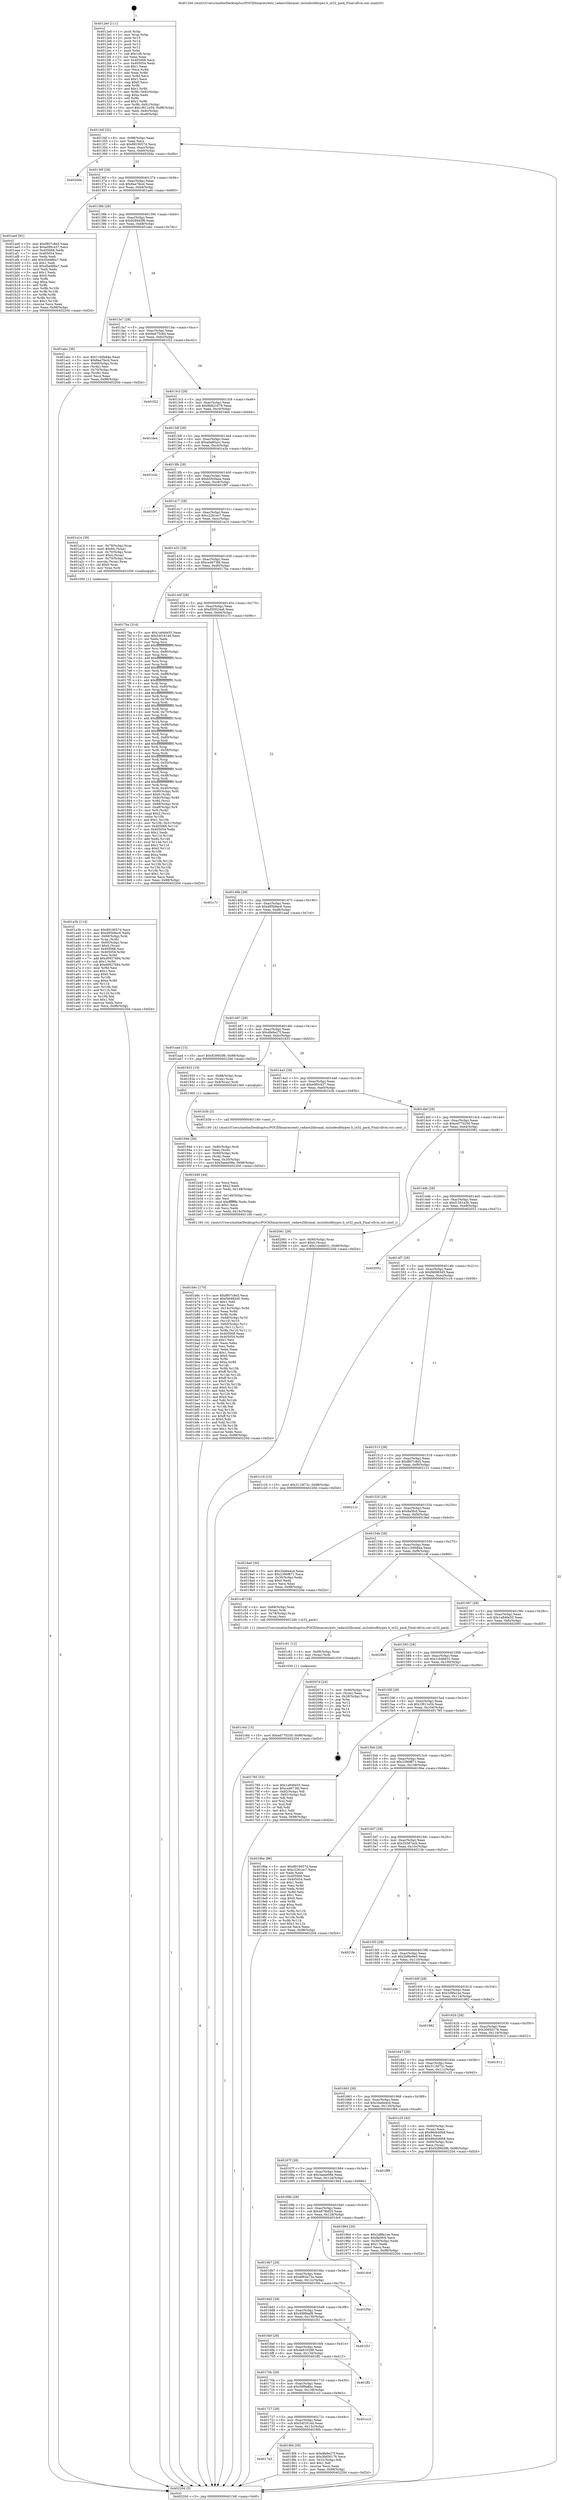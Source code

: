digraph "0x4012e0" {
  label = "0x4012e0 (/mnt/c/Users/mathe/Desktop/tcc/POCII/binaries/extr_radare2libranal..includesdbtypes.h_ut32_pack_Final-ollvm.out::main(0))"
  labelloc = "t"
  node[shape=record]

  Entry [label="",width=0.3,height=0.3,shape=circle,fillcolor=black,style=filled]
  "0x40134f" [label="{
     0x40134f [32]\l
     | [instrs]\l
     &nbsp;&nbsp;0x40134f \<+6\>: mov -0x98(%rbp),%eax\l
     &nbsp;&nbsp;0x401355 \<+2\>: mov %eax,%ecx\l
     &nbsp;&nbsp;0x401357 \<+6\>: sub $0x8919057d,%ecx\l
     &nbsp;&nbsp;0x40135d \<+6\>: mov %eax,-0xac(%rbp)\l
     &nbsp;&nbsp;0x401363 \<+6\>: mov %ecx,-0xb0(%rbp)\l
     &nbsp;&nbsp;0x401369 \<+6\>: je 00000000004020da \<main+0xdfa\>\l
  }"]
  "0x4020da" [label="{
     0x4020da\l
  }", style=dashed]
  "0x40136f" [label="{
     0x40136f [28]\l
     | [instrs]\l
     &nbsp;&nbsp;0x40136f \<+5\>: jmp 0000000000401374 \<main+0x94\>\l
     &nbsp;&nbsp;0x401374 \<+6\>: mov -0xac(%rbp),%eax\l
     &nbsp;&nbsp;0x40137a \<+5\>: sub $0x8aa7fecd,%eax\l
     &nbsp;&nbsp;0x40137f \<+6\>: mov %eax,-0xb4(%rbp)\l
     &nbsp;&nbsp;0x401385 \<+6\>: je 0000000000401ae0 \<main+0x800\>\l
  }"]
  Exit [label="",width=0.3,height=0.3,shape=circle,fillcolor=black,style=filled,peripheries=2]
  "0x401ae0" [label="{
     0x401ae0 [91]\l
     | [instrs]\l
     &nbsp;&nbsp;0x401ae0 \<+5\>: mov $0xf807c8e5,%eax\l
     &nbsp;&nbsp;0x401ae5 \<+5\>: mov $0xe0f0c437,%ecx\l
     &nbsp;&nbsp;0x401aea \<+7\>: mov 0x405068,%edx\l
     &nbsp;&nbsp;0x401af1 \<+7\>: mov 0x405054,%esi\l
     &nbsp;&nbsp;0x401af8 \<+2\>: mov %edx,%edi\l
     &nbsp;&nbsp;0x401afa \<+6\>: add $0xd5ed86a7,%edi\l
     &nbsp;&nbsp;0x401b00 \<+3\>: sub $0x1,%edi\l
     &nbsp;&nbsp;0x401b03 \<+6\>: sub $0xd5ed86a7,%edi\l
     &nbsp;&nbsp;0x401b09 \<+3\>: imul %edi,%edx\l
     &nbsp;&nbsp;0x401b0c \<+3\>: and $0x1,%edx\l
     &nbsp;&nbsp;0x401b0f \<+3\>: cmp $0x0,%edx\l
     &nbsp;&nbsp;0x401b12 \<+4\>: sete %r8b\l
     &nbsp;&nbsp;0x401b16 \<+3\>: cmp $0xa,%esi\l
     &nbsp;&nbsp;0x401b19 \<+4\>: setl %r9b\l
     &nbsp;&nbsp;0x401b1d \<+3\>: mov %r8b,%r10b\l
     &nbsp;&nbsp;0x401b20 \<+3\>: and %r9b,%r10b\l
     &nbsp;&nbsp;0x401b23 \<+3\>: xor %r9b,%r8b\l
     &nbsp;&nbsp;0x401b26 \<+3\>: or %r8b,%r10b\l
     &nbsp;&nbsp;0x401b29 \<+4\>: test $0x1,%r10b\l
     &nbsp;&nbsp;0x401b2d \<+3\>: cmovne %ecx,%eax\l
     &nbsp;&nbsp;0x401b30 \<+6\>: mov %eax,-0x98(%rbp)\l
     &nbsp;&nbsp;0x401b36 \<+5\>: jmp 000000000040220d \<main+0xf2d\>\l
  }"]
  "0x40138b" [label="{
     0x40138b [28]\l
     | [instrs]\l
     &nbsp;&nbsp;0x40138b \<+5\>: jmp 0000000000401390 \<main+0xb0\>\l
     &nbsp;&nbsp;0x401390 \<+6\>: mov -0xac(%rbp),%eax\l
     &nbsp;&nbsp;0x401396 \<+5\>: sub $0x9289d3f6,%eax\l
     &nbsp;&nbsp;0x40139b \<+6\>: mov %eax,-0xb8(%rbp)\l
     &nbsp;&nbsp;0x4013a1 \<+6\>: je 0000000000401abc \<main+0x7dc\>\l
  }"]
  "0x401c6d" [label="{
     0x401c6d [15]\l
     | [instrs]\l
     &nbsp;&nbsp;0x401c6d \<+10\>: movl $0xed770250,-0x98(%rbp)\l
     &nbsp;&nbsp;0x401c77 \<+5\>: jmp 000000000040220d \<main+0xf2d\>\l
  }"]
  "0x401abc" [label="{
     0x401abc [36]\l
     | [instrs]\l
     &nbsp;&nbsp;0x401abc \<+5\>: mov $0x11b0b84a,%eax\l
     &nbsp;&nbsp;0x401ac1 \<+5\>: mov $0x8aa7fecd,%ecx\l
     &nbsp;&nbsp;0x401ac6 \<+4\>: mov -0x60(%rbp),%rdx\l
     &nbsp;&nbsp;0x401aca \<+2\>: mov (%rdx),%esi\l
     &nbsp;&nbsp;0x401acc \<+4\>: mov -0x70(%rbp),%rdx\l
     &nbsp;&nbsp;0x401ad0 \<+2\>: cmp (%rdx),%esi\l
     &nbsp;&nbsp;0x401ad2 \<+3\>: cmovl %ecx,%eax\l
     &nbsp;&nbsp;0x401ad5 \<+6\>: mov %eax,-0x98(%rbp)\l
     &nbsp;&nbsp;0x401adb \<+5\>: jmp 000000000040220d \<main+0xf2d\>\l
  }"]
  "0x4013a7" [label="{
     0x4013a7 [28]\l
     | [instrs]\l
     &nbsp;&nbsp;0x4013a7 \<+5\>: jmp 00000000004013ac \<main+0xcc\>\l
     &nbsp;&nbsp;0x4013ac \<+6\>: mov -0xac(%rbp),%eax\l
     &nbsp;&nbsp;0x4013b2 \<+5\>: sub $0x9a675c8d,%eax\l
     &nbsp;&nbsp;0x4013b7 \<+6\>: mov %eax,-0xbc(%rbp)\l
     &nbsp;&nbsp;0x4013bd \<+6\>: je 0000000000401f22 \<main+0xc42\>\l
  }"]
  "0x401c61" [label="{
     0x401c61 [12]\l
     | [instrs]\l
     &nbsp;&nbsp;0x401c61 \<+4\>: mov -0x68(%rbp),%rax\l
     &nbsp;&nbsp;0x401c65 \<+3\>: mov (%rax),%rdi\l
     &nbsp;&nbsp;0x401c68 \<+5\>: call 0000000000401030 \<free@plt\>\l
     | [calls]\l
     &nbsp;&nbsp;0x401030 \{1\} (unknown)\l
  }"]
  "0x401f22" [label="{
     0x401f22\l
  }", style=dashed]
  "0x4013c3" [label="{
     0x4013c3 [28]\l
     | [instrs]\l
     &nbsp;&nbsp;0x4013c3 \<+5\>: jmp 00000000004013c8 \<main+0xe8\>\l
     &nbsp;&nbsp;0x4013c8 \<+6\>: mov -0xac(%rbp),%eax\l
     &nbsp;&nbsp;0x4013ce \<+5\>: sub $0x9b821678,%eax\l
     &nbsp;&nbsp;0x4013d3 \<+6\>: mov %eax,-0xc0(%rbp)\l
     &nbsp;&nbsp;0x4013d9 \<+6\>: je 0000000000401de4 \<main+0xb04\>\l
  }"]
  "0x401b6c" [label="{
     0x401b6c [170]\l
     | [instrs]\l
     &nbsp;&nbsp;0x401b6c \<+5\>: mov $0xf807c8e5,%ecx\l
     &nbsp;&nbsp;0x401b71 \<+5\>: mov $0xf46983d5,%edx\l
     &nbsp;&nbsp;0x401b76 \<+3\>: mov $0x1,%dil\l
     &nbsp;&nbsp;0x401b79 \<+2\>: xor %esi,%esi\l
     &nbsp;&nbsp;0x401b7b \<+7\>: mov -0x14c(%rbp),%r8d\l
     &nbsp;&nbsp;0x401b82 \<+4\>: imul %eax,%r8d\l
     &nbsp;&nbsp;0x401b86 \<+3\>: mov %r8b,%r9b\l
     &nbsp;&nbsp;0x401b89 \<+4\>: mov -0x68(%rbp),%r10\l
     &nbsp;&nbsp;0x401b8d \<+3\>: mov (%r10),%r10\l
     &nbsp;&nbsp;0x401b90 \<+4\>: mov -0x60(%rbp),%r11\l
     &nbsp;&nbsp;0x401b94 \<+3\>: movslq (%r11),%r11\l
     &nbsp;&nbsp;0x401b97 \<+4\>: mov %r9b,(%r10,%r11,1)\l
     &nbsp;&nbsp;0x401b9b \<+7\>: mov 0x405068,%eax\l
     &nbsp;&nbsp;0x401ba2 \<+8\>: mov 0x405054,%r8d\l
     &nbsp;&nbsp;0x401baa \<+3\>: sub $0x1,%esi\l
     &nbsp;&nbsp;0x401bad \<+2\>: mov %eax,%ebx\l
     &nbsp;&nbsp;0x401baf \<+2\>: add %esi,%ebx\l
     &nbsp;&nbsp;0x401bb1 \<+3\>: imul %ebx,%eax\l
     &nbsp;&nbsp;0x401bb4 \<+3\>: and $0x1,%eax\l
     &nbsp;&nbsp;0x401bb7 \<+3\>: cmp $0x0,%eax\l
     &nbsp;&nbsp;0x401bba \<+4\>: sete %r9b\l
     &nbsp;&nbsp;0x401bbe \<+4\>: cmp $0xa,%r8d\l
     &nbsp;&nbsp;0x401bc2 \<+4\>: setl %r14b\l
     &nbsp;&nbsp;0x401bc6 \<+3\>: mov %r9b,%r15b\l
     &nbsp;&nbsp;0x401bc9 \<+4\>: xor $0xff,%r15b\l
     &nbsp;&nbsp;0x401bcd \<+3\>: mov %r14b,%r12b\l
     &nbsp;&nbsp;0x401bd0 \<+4\>: xor $0xff,%r12b\l
     &nbsp;&nbsp;0x401bd4 \<+4\>: xor $0x0,%dil\l
     &nbsp;&nbsp;0x401bd8 \<+3\>: mov %r15b,%r13b\l
     &nbsp;&nbsp;0x401bdb \<+4\>: and $0x0,%r13b\l
     &nbsp;&nbsp;0x401bdf \<+3\>: and %dil,%r9b\l
     &nbsp;&nbsp;0x401be2 \<+3\>: mov %r12b,%al\l
     &nbsp;&nbsp;0x401be5 \<+2\>: and $0x0,%al\l
     &nbsp;&nbsp;0x401be7 \<+3\>: and %dil,%r14b\l
     &nbsp;&nbsp;0x401bea \<+3\>: or %r9b,%r13b\l
     &nbsp;&nbsp;0x401bed \<+3\>: or %r14b,%al\l
     &nbsp;&nbsp;0x401bf0 \<+3\>: xor %al,%r13b\l
     &nbsp;&nbsp;0x401bf3 \<+3\>: or %r12b,%r15b\l
     &nbsp;&nbsp;0x401bf6 \<+4\>: xor $0xff,%r15b\l
     &nbsp;&nbsp;0x401bfa \<+4\>: or $0x0,%dil\l
     &nbsp;&nbsp;0x401bfe \<+3\>: and %dil,%r15b\l
     &nbsp;&nbsp;0x401c01 \<+3\>: or %r15b,%r13b\l
     &nbsp;&nbsp;0x401c04 \<+4\>: test $0x1,%r13b\l
     &nbsp;&nbsp;0x401c08 \<+3\>: cmovne %edx,%ecx\l
     &nbsp;&nbsp;0x401c0b \<+6\>: mov %ecx,-0x98(%rbp)\l
     &nbsp;&nbsp;0x401c11 \<+5\>: jmp 000000000040220d \<main+0xf2d\>\l
  }"]
  "0x401de4" [label="{
     0x401de4\l
  }", style=dashed]
  "0x4013df" [label="{
     0x4013df [28]\l
     | [instrs]\l
     &nbsp;&nbsp;0x4013df \<+5\>: jmp 00000000004013e4 \<main+0x104\>\l
     &nbsp;&nbsp;0x4013e4 \<+6\>: mov -0xac(%rbp),%eax\l
     &nbsp;&nbsp;0x4013ea \<+5\>: sub $0xa9a83acc,%eax\l
     &nbsp;&nbsp;0x4013ef \<+6\>: mov %eax,-0xc4(%rbp)\l
     &nbsp;&nbsp;0x4013f5 \<+6\>: je 0000000000401e3a \<main+0xb5a\>\l
  }"]
  "0x401b40" [label="{
     0x401b40 [44]\l
     | [instrs]\l
     &nbsp;&nbsp;0x401b40 \<+2\>: xor %ecx,%ecx\l
     &nbsp;&nbsp;0x401b42 \<+5\>: mov $0x2,%edx\l
     &nbsp;&nbsp;0x401b47 \<+6\>: mov %edx,-0x148(%rbp)\l
     &nbsp;&nbsp;0x401b4d \<+1\>: cltd\l
     &nbsp;&nbsp;0x401b4e \<+6\>: mov -0x148(%rbp),%esi\l
     &nbsp;&nbsp;0x401b54 \<+2\>: idiv %esi\l
     &nbsp;&nbsp;0x401b56 \<+6\>: imul $0xfffffffe,%edx,%edx\l
     &nbsp;&nbsp;0x401b5c \<+3\>: sub $0x1,%ecx\l
     &nbsp;&nbsp;0x401b5f \<+2\>: sub %ecx,%edx\l
     &nbsp;&nbsp;0x401b61 \<+6\>: mov %edx,-0x14c(%rbp)\l
     &nbsp;&nbsp;0x401b67 \<+5\>: call 0000000000401160 \<next_i\>\l
     | [calls]\l
     &nbsp;&nbsp;0x401160 \{4\} (/mnt/c/Users/mathe/Desktop/tcc/POCII/binaries/extr_radare2libranal..includesdbtypes.h_ut32_pack_Final-ollvm.out::next_i)\l
  }"]
  "0x401e3a" [label="{
     0x401e3a\l
  }", style=dashed]
  "0x4013fb" [label="{
     0x4013fb [28]\l
     | [instrs]\l
     &nbsp;&nbsp;0x4013fb \<+5\>: jmp 0000000000401400 \<main+0x120\>\l
     &nbsp;&nbsp;0x401400 \<+6\>: mov -0xac(%rbp),%eax\l
     &nbsp;&nbsp;0x401406 \<+5\>: sub $0xb55c0aea,%eax\l
     &nbsp;&nbsp;0x40140b \<+6\>: mov %eax,-0xc8(%rbp)\l
     &nbsp;&nbsp;0x401411 \<+6\>: je 0000000000401f97 \<main+0xcb7\>\l
  }"]
  "0x401a3b" [label="{
     0x401a3b [114]\l
     | [instrs]\l
     &nbsp;&nbsp;0x401a3b \<+5\>: mov $0x8919057d,%ecx\l
     &nbsp;&nbsp;0x401a40 \<+5\>: mov $0xd95b9ac6,%edx\l
     &nbsp;&nbsp;0x401a45 \<+4\>: mov -0x68(%rbp),%rdi\l
     &nbsp;&nbsp;0x401a49 \<+3\>: mov %rax,(%rdi)\l
     &nbsp;&nbsp;0x401a4c \<+4\>: mov -0x60(%rbp),%rax\l
     &nbsp;&nbsp;0x401a50 \<+6\>: movl $0x0,(%rax)\l
     &nbsp;&nbsp;0x401a56 \<+7\>: mov 0x405068,%esi\l
     &nbsp;&nbsp;0x401a5d \<+8\>: mov 0x405054,%r8d\l
     &nbsp;&nbsp;0x401a65 \<+3\>: mov %esi,%r9d\l
     &nbsp;&nbsp;0x401a68 \<+7\>: add $0xd0927684,%r9d\l
     &nbsp;&nbsp;0x401a6f \<+4\>: sub $0x1,%r9d\l
     &nbsp;&nbsp;0x401a73 \<+7\>: sub $0xd0927684,%r9d\l
     &nbsp;&nbsp;0x401a7a \<+4\>: imul %r9d,%esi\l
     &nbsp;&nbsp;0x401a7e \<+3\>: and $0x1,%esi\l
     &nbsp;&nbsp;0x401a81 \<+3\>: cmp $0x0,%esi\l
     &nbsp;&nbsp;0x401a84 \<+4\>: sete %r10b\l
     &nbsp;&nbsp;0x401a88 \<+4\>: cmp $0xa,%r8d\l
     &nbsp;&nbsp;0x401a8c \<+4\>: setl %r11b\l
     &nbsp;&nbsp;0x401a90 \<+3\>: mov %r10b,%bl\l
     &nbsp;&nbsp;0x401a93 \<+3\>: and %r11b,%bl\l
     &nbsp;&nbsp;0x401a96 \<+3\>: xor %r11b,%r10b\l
     &nbsp;&nbsp;0x401a99 \<+3\>: or %r10b,%bl\l
     &nbsp;&nbsp;0x401a9c \<+3\>: test $0x1,%bl\l
     &nbsp;&nbsp;0x401a9f \<+3\>: cmovne %edx,%ecx\l
     &nbsp;&nbsp;0x401aa2 \<+6\>: mov %ecx,-0x98(%rbp)\l
     &nbsp;&nbsp;0x401aa8 \<+5\>: jmp 000000000040220d \<main+0xf2d\>\l
  }"]
  "0x401f97" [label="{
     0x401f97\l
  }", style=dashed]
  "0x401417" [label="{
     0x401417 [28]\l
     | [instrs]\l
     &nbsp;&nbsp;0x401417 \<+5\>: jmp 000000000040141c \<main+0x13c\>\l
     &nbsp;&nbsp;0x40141c \<+6\>: mov -0xac(%rbp),%eax\l
     &nbsp;&nbsp;0x401422 \<+5\>: sub $0xc2261ec7,%eax\l
     &nbsp;&nbsp;0x401427 \<+6\>: mov %eax,-0xcc(%rbp)\l
     &nbsp;&nbsp;0x40142d \<+6\>: je 0000000000401a14 \<main+0x734\>\l
  }"]
  "0x401946" [label="{
     0x401946 [30]\l
     | [instrs]\l
     &nbsp;&nbsp;0x401946 \<+4\>: mov -0x80(%rbp),%rdi\l
     &nbsp;&nbsp;0x40194a \<+2\>: mov %eax,(%rdi)\l
     &nbsp;&nbsp;0x40194c \<+4\>: mov -0x80(%rbp),%rdi\l
     &nbsp;&nbsp;0x401950 \<+2\>: mov (%rdi),%eax\l
     &nbsp;&nbsp;0x401952 \<+3\>: mov %eax,-0x30(%rbp)\l
     &nbsp;&nbsp;0x401955 \<+10\>: movl $0x3aeee08e,-0x98(%rbp)\l
     &nbsp;&nbsp;0x40195f \<+5\>: jmp 000000000040220d \<main+0xf2d\>\l
  }"]
  "0x401a14" [label="{
     0x401a14 [39]\l
     | [instrs]\l
     &nbsp;&nbsp;0x401a14 \<+4\>: mov -0x78(%rbp),%rax\l
     &nbsp;&nbsp;0x401a18 \<+6\>: movl $0x64,(%rax)\l
     &nbsp;&nbsp;0x401a1e \<+4\>: mov -0x70(%rbp),%rax\l
     &nbsp;&nbsp;0x401a22 \<+6\>: movl $0x4,(%rax)\l
     &nbsp;&nbsp;0x401a28 \<+4\>: mov -0x70(%rbp),%rax\l
     &nbsp;&nbsp;0x401a2c \<+3\>: movslq (%rax),%rax\l
     &nbsp;&nbsp;0x401a2f \<+4\>: shl $0x0,%rax\l
     &nbsp;&nbsp;0x401a33 \<+3\>: mov %rax,%rdi\l
     &nbsp;&nbsp;0x401a36 \<+5\>: call 0000000000401050 \<malloc@plt\>\l
     | [calls]\l
     &nbsp;&nbsp;0x401050 \{1\} (unknown)\l
  }"]
  "0x401433" [label="{
     0x401433 [28]\l
     | [instrs]\l
     &nbsp;&nbsp;0x401433 \<+5\>: jmp 0000000000401438 \<main+0x158\>\l
     &nbsp;&nbsp;0x401438 \<+6\>: mov -0xac(%rbp),%eax\l
     &nbsp;&nbsp;0x40143e \<+5\>: sub $0xca4673fd,%eax\l
     &nbsp;&nbsp;0x401443 \<+6\>: mov %eax,-0xd0(%rbp)\l
     &nbsp;&nbsp;0x401449 \<+6\>: je 00000000004017ba \<main+0x4da\>\l
  }"]
  "0x401743" [label="{
     0x401743\l
  }", style=dashed]
  "0x4017ba" [label="{
     0x4017ba [314]\l
     | [instrs]\l
     &nbsp;&nbsp;0x4017ba \<+5\>: mov $0x1a846e55,%eax\l
     &nbsp;&nbsp;0x4017bf \<+5\>: mov $0x54f1814d,%ecx\l
     &nbsp;&nbsp;0x4017c4 \<+2\>: xor %edx,%edx\l
     &nbsp;&nbsp;0x4017c6 \<+3\>: mov %rsp,%rsi\l
     &nbsp;&nbsp;0x4017c9 \<+4\>: add $0xfffffffffffffff0,%rsi\l
     &nbsp;&nbsp;0x4017cd \<+3\>: mov %rsi,%rsp\l
     &nbsp;&nbsp;0x4017d0 \<+7\>: mov %rsi,-0x90(%rbp)\l
     &nbsp;&nbsp;0x4017d7 \<+3\>: mov %rsp,%rsi\l
     &nbsp;&nbsp;0x4017da \<+4\>: add $0xfffffffffffffff0,%rsi\l
     &nbsp;&nbsp;0x4017de \<+3\>: mov %rsi,%rsp\l
     &nbsp;&nbsp;0x4017e1 \<+3\>: mov %rsp,%rdi\l
     &nbsp;&nbsp;0x4017e4 \<+4\>: add $0xfffffffffffffff0,%rdi\l
     &nbsp;&nbsp;0x4017e8 \<+3\>: mov %rdi,%rsp\l
     &nbsp;&nbsp;0x4017eb \<+7\>: mov %rdi,-0x88(%rbp)\l
     &nbsp;&nbsp;0x4017f2 \<+3\>: mov %rsp,%rdi\l
     &nbsp;&nbsp;0x4017f5 \<+4\>: add $0xfffffffffffffff0,%rdi\l
     &nbsp;&nbsp;0x4017f9 \<+3\>: mov %rdi,%rsp\l
     &nbsp;&nbsp;0x4017fc \<+4\>: mov %rdi,-0x80(%rbp)\l
     &nbsp;&nbsp;0x401800 \<+3\>: mov %rsp,%rdi\l
     &nbsp;&nbsp;0x401803 \<+4\>: add $0xfffffffffffffff0,%rdi\l
     &nbsp;&nbsp;0x401807 \<+3\>: mov %rdi,%rsp\l
     &nbsp;&nbsp;0x40180a \<+4\>: mov %rdi,-0x78(%rbp)\l
     &nbsp;&nbsp;0x40180e \<+3\>: mov %rsp,%rdi\l
     &nbsp;&nbsp;0x401811 \<+4\>: add $0xfffffffffffffff0,%rdi\l
     &nbsp;&nbsp;0x401815 \<+3\>: mov %rdi,%rsp\l
     &nbsp;&nbsp;0x401818 \<+4\>: mov %rdi,-0x70(%rbp)\l
     &nbsp;&nbsp;0x40181c \<+3\>: mov %rsp,%rdi\l
     &nbsp;&nbsp;0x40181f \<+4\>: add $0xfffffffffffffff0,%rdi\l
     &nbsp;&nbsp;0x401823 \<+3\>: mov %rdi,%rsp\l
     &nbsp;&nbsp;0x401826 \<+4\>: mov %rdi,-0x68(%rbp)\l
     &nbsp;&nbsp;0x40182a \<+3\>: mov %rsp,%rdi\l
     &nbsp;&nbsp;0x40182d \<+4\>: add $0xfffffffffffffff0,%rdi\l
     &nbsp;&nbsp;0x401831 \<+3\>: mov %rdi,%rsp\l
     &nbsp;&nbsp;0x401834 \<+4\>: mov %rdi,-0x60(%rbp)\l
     &nbsp;&nbsp;0x401838 \<+3\>: mov %rsp,%rdi\l
     &nbsp;&nbsp;0x40183b \<+4\>: add $0xfffffffffffffff0,%rdi\l
     &nbsp;&nbsp;0x40183f \<+3\>: mov %rdi,%rsp\l
     &nbsp;&nbsp;0x401842 \<+4\>: mov %rdi,-0x58(%rbp)\l
     &nbsp;&nbsp;0x401846 \<+3\>: mov %rsp,%rdi\l
     &nbsp;&nbsp;0x401849 \<+4\>: add $0xfffffffffffffff0,%rdi\l
     &nbsp;&nbsp;0x40184d \<+3\>: mov %rdi,%rsp\l
     &nbsp;&nbsp;0x401850 \<+4\>: mov %rdi,-0x50(%rbp)\l
     &nbsp;&nbsp;0x401854 \<+3\>: mov %rsp,%rdi\l
     &nbsp;&nbsp;0x401857 \<+4\>: add $0xfffffffffffffff0,%rdi\l
     &nbsp;&nbsp;0x40185b \<+3\>: mov %rdi,%rsp\l
     &nbsp;&nbsp;0x40185e \<+4\>: mov %rdi,-0x48(%rbp)\l
     &nbsp;&nbsp;0x401862 \<+3\>: mov %rsp,%rdi\l
     &nbsp;&nbsp;0x401865 \<+4\>: add $0xfffffffffffffff0,%rdi\l
     &nbsp;&nbsp;0x401869 \<+3\>: mov %rdi,%rsp\l
     &nbsp;&nbsp;0x40186c \<+4\>: mov %rdi,-0x40(%rbp)\l
     &nbsp;&nbsp;0x401870 \<+7\>: mov -0x90(%rbp),%rdi\l
     &nbsp;&nbsp;0x401877 \<+6\>: movl $0x0,(%rdi)\l
     &nbsp;&nbsp;0x40187d \<+7\>: mov -0x9c(%rbp),%r8d\l
     &nbsp;&nbsp;0x401884 \<+3\>: mov %r8d,(%rsi)\l
     &nbsp;&nbsp;0x401887 \<+7\>: mov -0x88(%rbp),%rdi\l
     &nbsp;&nbsp;0x40188e \<+7\>: mov -0xa8(%rbp),%r9\l
     &nbsp;&nbsp;0x401895 \<+3\>: mov %r9,(%rdi)\l
     &nbsp;&nbsp;0x401898 \<+3\>: cmpl $0x2,(%rsi)\l
     &nbsp;&nbsp;0x40189b \<+4\>: setne %r10b\l
     &nbsp;&nbsp;0x40189f \<+4\>: and $0x1,%r10b\l
     &nbsp;&nbsp;0x4018a3 \<+4\>: mov %r10b,-0x31(%rbp)\l
     &nbsp;&nbsp;0x4018a7 \<+8\>: mov 0x405068,%r11d\l
     &nbsp;&nbsp;0x4018af \<+7\>: mov 0x405054,%ebx\l
     &nbsp;&nbsp;0x4018b6 \<+3\>: sub $0x1,%edx\l
     &nbsp;&nbsp;0x4018b9 \<+3\>: mov %r11d,%r14d\l
     &nbsp;&nbsp;0x4018bc \<+3\>: add %edx,%r14d\l
     &nbsp;&nbsp;0x4018bf \<+4\>: imul %r14d,%r11d\l
     &nbsp;&nbsp;0x4018c3 \<+4\>: and $0x1,%r11d\l
     &nbsp;&nbsp;0x4018c7 \<+4\>: cmp $0x0,%r11d\l
     &nbsp;&nbsp;0x4018cb \<+4\>: sete %r10b\l
     &nbsp;&nbsp;0x4018cf \<+3\>: cmp $0xa,%ebx\l
     &nbsp;&nbsp;0x4018d2 \<+4\>: setl %r15b\l
     &nbsp;&nbsp;0x4018d6 \<+3\>: mov %r10b,%r12b\l
     &nbsp;&nbsp;0x4018d9 \<+3\>: and %r15b,%r12b\l
     &nbsp;&nbsp;0x4018dc \<+3\>: xor %r15b,%r10b\l
     &nbsp;&nbsp;0x4018df \<+3\>: or %r10b,%r12b\l
     &nbsp;&nbsp;0x4018e2 \<+4\>: test $0x1,%r12b\l
     &nbsp;&nbsp;0x4018e6 \<+3\>: cmovne %ecx,%eax\l
     &nbsp;&nbsp;0x4018e9 \<+6\>: mov %eax,-0x98(%rbp)\l
     &nbsp;&nbsp;0x4018ef \<+5\>: jmp 000000000040220d \<main+0xf2d\>\l
  }"]
  "0x40144f" [label="{
     0x40144f [28]\l
     | [instrs]\l
     &nbsp;&nbsp;0x40144f \<+5\>: jmp 0000000000401454 \<main+0x174\>\l
     &nbsp;&nbsp;0x401454 \<+6\>: mov -0xac(%rbp),%eax\l
     &nbsp;&nbsp;0x40145a \<+5\>: sub $0xd50024a6,%eax\l
     &nbsp;&nbsp;0x40145f \<+6\>: mov %eax,-0xd4(%rbp)\l
     &nbsp;&nbsp;0x401465 \<+6\>: je 0000000000401c7c \<main+0x99c\>\l
  }"]
  "0x4018f4" [label="{
     0x4018f4 [30]\l
     | [instrs]\l
     &nbsp;&nbsp;0x4018f4 \<+5\>: mov $0xdfe9a27f,%eax\l
     &nbsp;&nbsp;0x4018f9 \<+5\>: mov $0x30d50176,%ecx\l
     &nbsp;&nbsp;0x4018fe \<+3\>: mov -0x31(%rbp),%dl\l
     &nbsp;&nbsp;0x401901 \<+3\>: test $0x1,%dl\l
     &nbsp;&nbsp;0x401904 \<+3\>: cmovne %ecx,%eax\l
     &nbsp;&nbsp;0x401907 \<+6\>: mov %eax,-0x98(%rbp)\l
     &nbsp;&nbsp;0x40190d \<+5\>: jmp 000000000040220d \<main+0xf2d\>\l
  }"]
  "0x401c7c" [label="{
     0x401c7c\l
  }", style=dashed]
  "0x40146b" [label="{
     0x40146b [28]\l
     | [instrs]\l
     &nbsp;&nbsp;0x40146b \<+5\>: jmp 0000000000401470 \<main+0x190\>\l
     &nbsp;&nbsp;0x401470 \<+6\>: mov -0xac(%rbp),%eax\l
     &nbsp;&nbsp;0x401476 \<+5\>: sub $0xd95b9ac6,%eax\l
     &nbsp;&nbsp;0x40147b \<+6\>: mov %eax,-0xd8(%rbp)\l
     &nbsp;&nbsp;0x401481 \<+6\>: je 0000000000401aad \<main+0x7cd\>\l
  }"]
  "0x401727" [label="{
     0x401727 [28]\l
     | [instrs]\l
     &nbsp;&nbsp;0x401727 \<+5\>: jmp 000000000040172c \<main+0x44c\>\l
     &nbsp;&nbsp;0x40172c \<+6\>: mov -0xac(%rbp),%eax\l
     &nbsp;&nbsp;0x401732 \<+5\>: sub $0x54f1814d,%eax\l
     &nbsp;&nbsp;0x401737 \<+6\>: mov %eax,-0x13c(%rbp)\l
     &nbsp;&nbsp;0x40173d \<+6\>: je 00000000004018f4 \<main+0x614\>\l
  }"]
  "0x401aad" [label="{
     0x401aad [15]\l
     | [instrs]\l
     &nbsp;&nbsp;0x401aad \<+10\>: movl $0x9289d3f6,-0x98(%rbp)\l
     &nbsp;&nbsp;0x401ab7 \<+5\>: jmp 000000000040220d \<main+0xf2d\>\l
  }"]
  "0x401487" [label="{
     0x401487 [28]\l
     | [instrs]\l
     &nbsp;&nbsp;0x401487 \<+5\>: jmp 000000000040148c \<main+0x1ac\>\l
     &nbsp;&nbsp;0x40148c \<+6\>: mov -0xac(%rbp),%eax\l
     &nbsp;&nbsp;0x401492 \<+5\>: sub $0xdfe9a27f,%eax\l
     &nbsp;&nbsp;0x401497 \<+6\>: mov %eax,-0xdc(%rbp)\l
     &nbsp;&nbsp;0x40149d \<+6\>: je 0000000000401933 \<main+0x653\>\l
  }"]
  "0x401cc3" [label="{
     0x401cc3\l
  }", style=dashed]
  "0x401933" [label="{
     0x401933 [19]\l
     | [instrs]\l
     &nbsp;&nbsp;0x401933 \<+7\>: mov -0x88(%rbp),%rax\l
     &nbsp;&nbsp;0x40193a \<+3\>: mov (%rax),%rax\l
     &nbsp;&nbsp;0x40193d \<+4\>: mov 0x8(%rax),%rdi\l
     &nbsp;&nbsp;0x401941 \<+5\>: call 0000000000401060 \<atoi@plt\>\l
     | [calls]\l
     &nbsp;&nbsp;0x401060 \{1\} (unknown)\l
  }"]
  "0x4014a3" [label="{
     0x4014a3 [28]\l
     | [instrs]\l
     &nbsp;&nbsp;0x4014a3 \<+5\>: jmp 00000000004014a8 \<main+0x1c8\>\l
     &nbsp;&nbsp;0x4014a8 \<+6\>: mov -0xac(%rbp),%eax\l
     &nbsp;&nbsp;0x4014ae \<+5\>: sub $0xe0f0c437,%eax\l
     &nbsp;&nbsp;0x4014b3 \<+6\>: mov %eax,-0xe0(%rbp)\l
     &nbsp;&nbsp;0x4014b9 \<+6\>: je 0000000000401b3b \<main+0x85b\>\l
  }"]
  "0x40170b" [label="{
     0x40170b [28]\l
     | [instrs]\l
     &nbsp;&nbsp;0x40170b \<+5\>: jmp 0000000000401710 \<main+0x430\>\l
     &nbsp;&nbsp;0x401710 \<+6\>: mov -0xac(%rbp),%eax\l
     &nbsp;&nbsp;0x401716 \<+5\>: sub $0x50f9a8bc,%eax\l
     &nbsp;&nbsp;0x40171b \<+6\>: mov %eax,-0x138(%rbp)\l
     &nbsp;&nbsp;0x401721 \<+6\>: je 0000000000401cc3 \<main+0x9e3\>\l
  }"]
  "0x401b3b" [label="{
     0x401b3b [5]\l
     | [instrs]\l
     &nbsp;&nbsp;0x401b3b \<+5\>: call 0000000000401160 \<next_i\>\l
     | [calls]\l
     &nbsp;&nbsp;0x401160 \{4\} (/mnt/c/Users/mathe/Desktop/tcc/POCII/binaries/extr_radare2libranal..includesdbtypes.h_ut32_pack_Final-ollvm.out::next_i)\l
  }"]
  "0x4014bf" [label="{
     0x4014bf [28]\l
     | [instrs]\l
     &nbsp;&nbsp;0x4014bf \<+5\>: jmp 00000000004014c4 \<main+0x1e4\>\l
     &nbsp;&nbsp;0x4014c4 \<+6\>: mov -0xac(%rbp),%eax\l
     &nbsp;&nbsp;0x4014ca \<+5\>: sub $0xed770250,%eax\l
     &nbsp;&nbsp;0x4014cf \<+6\>: mov %eax,-0xe4(%rbp)\l
     &nbsp;&nbsp;0x4014d5 \<+6\>: je 0000000000402061 \<main+0xd81\>\l
  }"]
  "0x401ff2" [label="{
     0x401ff2\l
  }", style=dashed]
  "0x402061" [label="{
     0x402061 [28]\l
     | [instrs]\l
     &nbsp;&nbsp;0x402061 \<+7\>: mov -0x90(%rbp),%rax\l
     &nbsp;&nbsp;0x402068 \<+6\>: movl $0x0,(%rax)\l
     &nbsp;&nbsp;0x40206e \<+10\>: movl $0x1cb46631,-0x98(%rbp)\l
     &nbsp;&nbsp;0x402078 \<+5\>: jmp 000000000040220d \<main+0xf2d\>\l
  }"]
  "0x4014db" [label="{
     0x4014db [28]\l
     | [instrs]\l
     &nbsp;&nbsp;0x4014db \<+5\>: jmp 00000000004014e0 \<main+0x200\>\l
     &nbsp;&nbsp;0x4014e0 \<+6\>: mov -0xac(%rbp),%eax\l
     &nbsp;&nbsp;0x4014e6 \<+5\>: sub $0xf1581a3b,%eax\l
     &nbsp;&nbsp;0x4014eb \<+6\>: mov %eax,-0xe8(%rbp)\l
     &nbsp;&nbsp;0x4014f1 \<+6\>: je 0000000000402052 \<main+0xd72\>\l
  }"]
  "0x4016ef" [label="{
     0x4016ef [28]\l
     | [instrs]\l
     &nbsp;&nbsp;0x4016ef \<+5\>: jmp 00000000004016f4 \<main+0x414\>\l
     &nbsp;&nbsp;0x4016f4 \<+6\>: mov -0xac(%rbp),%eax\l
     &nbsp;&nbsp;0x4016fa \<+5\>: sub $0x4e610288,%eax\l
     &nbsp;&nbsp;0x4016ff \<+6\>: mov %eax,-0x134(%rbp)\l
     &nbsp;&nbsp;0x401705 \<+6\>: je 0000000000401ff2 \<main+0xd12\>\l
  }"]
  "0x402052" [label="{
     0x402052\l
  }", style=dashed]
  "0x4014f7" [label="{
     0x4014f7 [28]\l
     | [instrs]\l
     &nbsp;&nbsp;0x4014f7 \<+5\>: jmp 00000000004014fc \<main+0x21c\>\l
     &nbsp;&nbsp;0x4014fc \<+6\>: mov -0xac(%rbp),%eax\l
     &nbsp;&nbsp;0x401502 \<+5\>: sub $0xf46983d5,%eax\l
     &nbsp;&nbsp;0x401507 \<+6\>: mov %eax,-0xec(%rbp)\l
     &nbsp;&nbsp;0x40150d \<+6\>: je 0000000000401c16 \<main+0x936\>\l
  }"]
  "0x401f31" [label="{
     0x401f31\l
  }", style=dashed]
  "0x401c16" [label="{
     0x401c16 [15]\l
     | [instrs]\l
     &nbsp;&nbsp;0x401c16 \<+10\>: movl $0x311fd72c,-0x98(%rbp)\l
     &nbsp;&nbsp;0x401c20 \<+5\>: jmp 000000000040220d \<main+0xf2d\>\l
  }"]
  "0x401513" [label="{
     0x401513 [28]\l
     | [instrs]\l
     &nbsp;&nbsp;0x401513 \<+5\>: jmp 0000000000401518 \<main+0x238\>\l
     &nbsp;&nbsp;0x401518 \<+6\>: mov -0xac(%rbp),%eax\l
     &nbsp;&nbsp;0x40151e \<+5\>: sub $0xf807c8e5,%eax\l
     &nbsp;&nbsp;0x401523 \<+6\>: mov %eax,-0xf0(%rbp)\l
     &nbsp;&nbsp;0x401529 \<+6\>: je 0000000000402121 \<main+0xe41\>\l
  }"]
  "0x4016d3" [label="{
     0x4016d3 [28]\l
     | [instrs]\l
     &nbsp;&nbsp;0x4016d3 \<+5\>: jmp 00000000004016d8 \<main+0x3f8\>\l
     &nbsp;&nbsp;0x4016d8 \<+6\>: mov -0xac(%rbp),%eax\l
     &nbsp;&nbsp;0x4016de \<+5\>: sub $0x4998aaf6,%eax\l
     &nbsp;&nbsp;0x4016e3 \<+6\>: mov %eax,-0x130(%rbp)\l
     &nbsp;&nbsp;0x4016e9 \<+6\>: je 0000000000401f31 \<main+0xc51\>\l
  }"]
  "0x402121" [label="{
     0x402121\l
  }", style=dashed]
  "0x40152f" [label="{
     0x40152f [28]\l
     | [instrs]\l
     &nbsp;&nbsp;0x40152f \<+5\>: jmp 0000000000401534 \<main+0x254\>\l
     &nbsp;&nbsp;0x401534 \<+6\>: mov -0xac(%rbp),%eax\l
     &nbsp;&nbsp;0x40153a \<+5\>: sub $0x8a5fc0,%eax\l
     &nbsp;&nbsp;0x40153f \<+6\>: mov %eax,-0xf4(%rbp)\l
     &nbsp;&nbsp;0x401545 \<+6\>: je 00000000004019a0 \<main+0x6c0\>\l
  }"]
  "0x401f5b" [label="{
     0x401f5b\l
  }", style=dashed]
  "0x4019a0" [label="{
     0x4019a0 [30]\l
     | [instrs]\l
     &nbsp;&nbsp;0x4019a0 \<+5\>: mov $0x34a6e4cd,%eax\l
     &nbsp;&nbsp;0x4019a5 \<+5\>: mov $0x2390f871,%ecx\l
     &nbsp;&nbsp;0x4019aa \<+3\>: mov -0x30(%rbp),%edx\l
     &nbsp;&nbsp;0x4019ad \<+3\>: cmp $0x0,%edx\l
     &nbsp;&nbsp;0x4019b0 \<+3\>: cmove %ecx,%eax\l
     &nbsp;&nbsp;0x4019b3 \<+6\>: mov %eax,-0x98(%rbp)\l
     &nbsp;&nbsp;0x4019b9 \<+5\>: jmp 000000000040220d \<main+0xf2d\>\l
  }"]
  "0x40154b" [label="{
     0x40154b [28]\l
     | [instrs]\l
     &nbsp;&nbsp;0x40154b \<+5\>: jmp 0000000000401550 \<main+0x270\>\l
     &nbsp;&nbsp;0x401550 \<+6\>: mov -0xac(%rbp),%eax\l
     &nbsp;&nbsp;0x401556 \<+5\>: sub $0x11b0b84a,%eax\l
     &nbsp;&nbsp;0x40155b \<+6\>: mov %eax,-0xf8(%rbp)\l
     &nbsp;&nbsp;0x401561 \<+6\>: je 0000000000401c4f \<main+0x96f\>\l
  }"]
  "0x4016b7" [label="{
     0x4016b7 [28]\l
     | [instrs]\l
     &nbsp;&nbsp;0x4016b7 \<+5\>: jmp 00000000004016bc \<main+0x3dc\>\l
     &nbsp;&nbsp;0x4016bc \<+6\>: mov -0xac(%rbp),%eax\l
     &nbsp;&nbsp;0x4016c2 \<+5\>: sub $0x4963a73a,%eax\l
     &nbsp;&nbsp;0x4016c7 \<+6\>: mov %eax,-0x12c(%rbp)\l
     &nbsp;&nbsp;0x4016cd \<+6\>: je 0000000000401f5b \<main+0xc7b\>\l
  }"]
  "0x401c4f" [label="{
     0x401c4f [18]\l
     | [instrs]\l
     &nbsp;&nbsp;0x401c4f \<+4\>: mov -0x68(%rbp),%rax\l
     &nbsp;&nbsp;0x401c53 \<+3\>: mov (%rax),%rdi\l
     &nbsp;&nbsp;0x401c56 \<+4\>: mov -0x78(%rbp),%rax\l
     &nbsp;&nbsp;0x401c5a \<+2\>: mov (%rax),%esi\l
     &nbsp;&nbsp;0x401c5c \<+5\>: call 0000000000401240 \<ut32_pack\>\l
     | [calls]\l
     &nbsp;&nbsp;0x401240 \{1\} (/mnt/c/Users/mathe/Desktop/tcc/POCII/binaries/extr_radare2libranal..includesdbtypes.h_ut32_pack_Final-ollvm.out::ut32_pack)\l
  }"]
  "0x401567" [label="{
     0x401567 [28]\l
     | [instrs]\l
     &nbsp;&nbsp;0x401567 \<+5\>: jmp 000000000040156c \<main+0x28c\>\l
     &nbsp;&nbsp;0x40156c \<+6\>: mov -0xac(%rbp),%eax\l
     &nbsp;&nbsp;0x401572 \<+5\>: sub $0x1a846e55,%eax\l
     &nbsp;&nbsp;0x401577 \<+6\>: mov %eax,-0xfc(%rbp)\l
     &nbsp;&nbsp;0x40157d \<+6\>: je 0000000000402095 \<main+0xdb5\>\l
  }"]
  "0x401dc6" [label="{
     0x401dc6\l
  }", style=dashed]
  "0x402095" [label="{
     0x402095\l
  }", style=dashed]
  "0x401583" [label="{
     0x401583 [28]\l
     | [instrs]\l
     &nbsp;&nbsp;0x401583 \<+5\>: jmp 0000000000401588 \<main+0x2a8\>\l
     &nbsp;&nbsp;0x401588 \<+6\>: mov -0xac(%rbp),%eax\l
     &nbsp;&nbsp;0x40158e \<+5\>: sub $0x1cb46631,%eax\l
     &nbsp;&nbsp;0x401593 \<+6\>: mov %eax,-0x100(%rbp)\l
     &nbsp;&nbsp;0x401599 \<+6\>: je 000000000040207d \<main+0xd9d\>\l
  }"]
  "0x40169b" [label="{
     0x40169b [28]\l
     | [instrs]\l
     &nbsp;&nbsp;0x40169b \<+5\>: jmp 00000000004016a0 \<main+0x3c0\>\l
     &nbsp;&nbsp;0x4016a0 \<+6\>: mov -0xac(%rbp),%eax\l
     &nbsp;&nbsp;0x4016a6 \<+5\>: sub $0x4878bf25,%eax\l
     &nbsp;&nbsp;0x4016ab \<+6\>: mov %eax,-0x128(%rbp)\l
     &nbsp;&nbsp;0x4016b1 \<+6\>: je 0000000000401dc6 \<main+0xae6\>\l
  }"]
  "0x40207d" [label="{
     0x40207d [24]\l
     | [instrs]\l
     &nbsp;&nbsp;0x40207d \<+7\>: mov -0x90(%rbp),%rax\l
     &nbsp;&nbsp;0x402084 \<+2\>: mov (%rax),%eax\l
     &nbsp;&nbsp;0x402086 \<+4\>: lea -0x28(%rbp),%rsp\l
     &nbsp;&nbsp;0x40208a \<+1\>: pop %rbx\l
     &nbsp;&nbsp;0x40208b \<+2\>: pop %r12\l
     &nbsp;&nbsp;0x40208d \<+2\>: pop %r13\l
     &nbsp;&nbsp;0x40208f \<+2\>: pop %r14\l
     &nbsp;&nbsp;0x402091 \<+2\>: pop %r15\l
     &nbsp;&nbsp;0x402093 \<+1\>: pop %rbp\l
     &nbsp;&nbsp;0x402094 \<+1\>: ret\l
  }"]
  "0x40159f" [label="{
     0x40159f [28]\l
     | [instrs]\l
     &nbsp;&nbsp;0x40159f \<+5\>: jmp 00000000004015a4 \<main+0x2c4\>\l
     &nbsp;&nbsp;0x4015a4 \<+6\>: mov -0xac(%rbp),%eax\l
     &nbsp;&nbsp;0x4015aa \<+5\>: sub $0x1f611e54,%eax\l
     &nbsp;&nbsp;0x4015af \<+6\>: mov %eax,-0x104(%rbp)\l
     &nbsp;&nbsp;0x4015b5 \<+6\>: je 0000000000401785 \<main+0x4a5\>\l
  }"]
  "0x401964" [label="{
     0x401964 [30]\l
     | [instrs]\l
     &nbsp;&nbsp;0x401964 \<+5\>: mov $0x2d8fa1ee,%eax\l
     &nbsp;&nbsp;0x401969 \<+5\>: mov $0x8a5fc0,%ecx\l
     &nbsp;&nbsp;0x40196e \<+3\>: mov -0x30(%rbp),%edx\l
     &nbsp;&nbsp;0x401971 \<+3\>: cmp $0x1,%edx\l
     &nbsp;&nbsp;0x401974 \<+3\>: cmovl %ecx,%eax\l
     &nbsp;&nbsp;0x401977 \<+6\>: mov %eax,-0x98(%rbp)\l
     &nbsp;&nbsp;0x40197d \<+5\>: jmp 000000000040220d \<main+0xf2d\>\l
  }"]
  "0x401785" [label="{
     0x401785 [53]\l
     | [instrs]\l
     &nbsp;&nbsp;0x401785 \<+5\>: mov $0x1a846e55,%eax\l
     &nbsp;&nbsp;0x40178a \<+5\>: mov $0xca4673fd,%ecx\l
     &nbsp;&nbsp;0x40178f \<+6\>: mov -0x92(%rbp),%dl\l
     &nbsp;&nbsp;0x401795 \<+7\>: mov -0x91(%rbp),%sil\l
     &nbsp;&nbsp;0x40179c \<+3\>: mov %dl,%dil\l
     &nbsp;&nbsp;0x40179f \<+3\>: and %sil,%dil\l
     &nbsp;&nbsp;0x4017a2 \<+3\>: xor %sil,%dl\l
     &nbsp;&nbsp;0x4017a5 \<+3\>: or %dl,%dil\l
     &nbsp;&nbsp;0x4017a8 \<+4\>: test $0x1,%dil\l
     &nbsp;&nbsp;0x4017ac \<+3\>: cmovne %ecx,%eax\l
     &nbsp;&nbsp;0x4017af \<+6\>: mov %eax,-0x98(%rbp)\l
     &nbsp;&nbsp;0x4017b5 \<+5\>: jmp 000000000040220d \<main+0xf2d\>\l
  }"]
  "0x4015bb" [label="{
     0x4015bb [28]\l
     | [instrs]\l
     &nbsp;&nbsp;0x4015bb \<+5\>: jmp 00000000004015c0 \<main+0x2e0\>\l
     &nbsp;&nbsp;0x4015c0 \<+6\>: mov -0xac(%rbp),%eax\l
     &nbsp;&nbsp;0x4015c6 \<+5\>: sub $0x2390f871,%eax\l
     &nbsp;&nbsp;0x4015cb \<+6\>: mov %eax,-0x108(%rbp)\l
     &nbsp;&nbsp;0x4015d1 \<+6\>: je 00000000004019be \<main+0x6de\>\l
  }"]
  "0x40220d" [label="{
     0x40220d [5]\l
     | [instrs]\l
     &nbsp;&nbsp;0x40220d \<+5\>: jmp 000000000040134f \<main+0x6f\>\l
  }"]
  "0x4012e0" [label="{
     0x4012e0 [111]\l
     | [instrs]\l
     &nbsp;&nbsp;0x4012e0 \<+1\>: push %rbp\l
     &nbsp;&nbsp;0x4012e1 \<+3\>: mov %rsp,%rbp\l
     &nbsp;&nbsp;0x4012e4 \<+2\>: push %r15\l
     &nbsp;&nbsp;0x4012e6 \<+2\>: push %r14\l
     &nbsp;&nbsp;0x4012e8 \<+2\>: push %r13\l
     &nbsp;&nbsp;0x4012ea \<+2\>: push %r12\l
     &nbsp;&nbsp;0x4012ec \<+1\>: push %rbx\l
     &nbsp;&nbsp;0x4012ed \<+7\>: sub $0x148,%rsp\l
     &nbsp;&nbsp;0x4012f4 \<+2\>: xor %eax,%eax\l
     &nbsp;&nbsp;0x4012f6 \<+7\>: mov 0x405068,%ecx\l
     &nbsp;&nbsp;0x4012fd \<+7\>: mov 0x405054,%edx\l
     &nbsp;&nbsp;0x401304 \<+3\>: sub $0x1,%eax\l
     &nbsp;&nbsp;0x401307 \<+3\>: mov %ecx,%r8d\l
     &nbsp;&nbsp;0x40130a \<+3\>: add %eax,%r8d\l
     &nbsp;&nbsp;0x40130d \<+4\>: imul %r8d,%ecx\l
     &nbsp;&nbsp;0x401311 \<+3\>: and $0x1,%ecx\l
     &nbsp;&nbsp;0x401314 \<+3\>: cmp $0x0,%ecx\l
     &nbsp;&nbsp;0x401317 \<+4\>: sete %r9b\l
     &nbsp;&nbsp;0x40131b \<+4\>: and $0x1,%r9b\l
     &nbsp;&nbsp;0x40131f \<+7\>: mov %r9b,-0x92(%rbp)\l
     &nbsp;&nbsp;0x401326 \<+3\>: cmp $0xa,%edx\l
     &nbsp;&nbsp;0x401329 \<+4\>: setl %r9b\l
     &nbsp;&nbsp;0x40132d \<+4\>: and $0x1,%r9b\l
     &nbsp;&nbsp;0x401331 \<+7\>: mov %r9b,-0x91(%rbp)\l
     &nbsp;&nbsp;0x401338 \<+10\>: movl $0x1f611e54,-0x98(%rbp)\l
     &nbsp;&nbsp;0x401342 \<+6\>: mov %edi,-0x9c(%rbp)\l
     &nbsp;&nbsp;0x401348 \<+7\>: mov %rsi,-0xa8(%rbp)\l
  }"]
  "0x40167f" [label="{
     0x40167f [28]\l
     | [instrs]\l
     &nbsp;&nbsp;0x40167f \<+5\>: jmp 0000000000401684 \<main+0x3a4\>\l
     &nbsp;&nbsp;0x401684 \<+6\>: mov -0xac(%rbp),%eax\l
     &nbsp;&nbsp;0x40168a \<+5\>: sub $0x3aeee08e,%eax\l
     &nbsp;&nbsp;0x40168f \<+6\>: mov %eax,-0x124(%rbp)\l
     &nbsp;&nbsp;0x401695 \<+6\>: je 0000000000401964 \<main+0x684\>\l
  }"]
  "0x401f88" [label="{
     0x401f88\l
  }", style=dashed]
  "0x4019be" [label="{
     0x4019be [86]\l
     | [instrs]\l
     &nbsp;&nbsp;0x4019be \<+5\>: mov $0x8919057d,%eax\l
     &nbsp;&nbsp;0x4019c3 \<+5\>: mov $0xc2261ec7,%ecx\l
     &nbsp;&nbsp;0x4019c8 \<+2\>: xor %edx,%edx\l
     &nbsp;&nbsp;0x4019ca \<+7\>: mov 0x405068,%esi\l
     &nbsp;&nbsp;0x4019d1 \<+7\>: mov 0x405054,%edi\l
     &nbsp;&nbsp;0x4019d8 \<+3\>: sub $0x1,%edx\l
     &nbsp;&nbsp;0x4019db \<+3\>: mov %esi,%r8d\l
     &nbsp;&nbsp;0x4019de \<+3\>: add %edx,%r8d\l
     &nbsp;&nbsp;0x4019e1 \<+4\>: imul %r8d,%esi\l
     &nbsp;&nbsp;0x4019e5 \<+3\>: and $0x1,%esi\l
     &nbsp;&nbsp;0x4019e8 \<+3\>: cmp $0x0,%esi\l
     &nbsp;&nbsp;0x4019eb \<+4\>: sete %r9b\l
     &nbsp;&nbsp;0x4019ef \<+3\>: cmp $0xa,%edi\l
     &nbsp;&nbsp;0x4019f2 \<+4\>: setl %r10b\l
     &nbsp;&nbsp;0x4019f6 \<+3\>: mov %r9b,%r11b\l
     &nbsp;&nbsp;0x4019f9 \<+3\>: and %r10b,%r11b\l
     &nbsp;&nbsp;0x4019fc \<+3\>: xor %r10b,%r9b\l
     &nbsp;&nbsp;0x4019ff \<+3\>: or %r9b,%r11b\l
     &nbsp;&nbsp;0x401a02 \<+4\>: test $0x1,%r11b\l
     &nbsp;&nbsp;0x401a06 \<+3\>: cmovne %ecx,%eax\l
     &nbsp;&nbsp;0x401a09 \<+6\>: mov %eax,-0x98(%rbp)\l
     &nbsp;&nbsp;0x401a0f \<+5\>: jmp 000000000040220d \<main+0xf2d\>\l
  }"]
  "0x4015d7" [label="{
     0x4015d7 [28]\l
     | [instrs]\l
     &nbsp;&nbsp;0x4015d7 \<+5\>: jmp 00000000004015dc \<main+0x2fc\>\l
     &nbsp;&nbsp;0x4015dc \<+6\>: mov -0xac(%rbp),%eax\l
     &nbsp;&nbsp;0x4015e2 \<+5\>: sub $0x2b587ecb,%eax\l
     &nbsp;&nbsp;0x4015e7 \<+6\>: mov %eax,-0x10c(%rbp)\l
     &nbsp;&nbsp;0x4015ed \<+6\>: je 00000000004021fe \<main+0xf1e\>\l
  }"]
  "0x401663" [label="{
     0x401663 [28]\l
     | [instrs]\l
     &nbsp;&nbsp;0x401663 \<+5\>: jmp 0000000000401668 \<main+0x388\>\l
     &nbsp;&nbsp;0x401668 \<+6\>: mov -0xac(%rbp),%eax\l
     &nbsp;&nbsp;0x40166e \<+5\>: sub $0x34a6e4cd,%eax\l
     &nbsp;&nbsp;0x401673 \<+6\>: mov %eax,-0x120(%rbp)\l
     &nbsp;&nbsp;0x401679 \<+6\>: je 0000000000401f88 \<main+0xca8\>\l
  }"]
  "0x4021fe" [label="{
     0x4021fe\l
  }", style=dashed]
  "0x4015f3" [label="{
     0x4015f3 [28]\l
     | [instrs]\l
     &nbsp;&nbsp;0x4015f3 \<+5\>: jmp 00000000004015f8 \<main+0x318\>\l
     &nbsp;&nbsp;0x4015f8 \<+6\>: mov -0xac(%rbp),%eax\l
     &nbsp;&nbsp;0x4015fe \<+5\>: sub $0x2bf6e9e5,%eax\l
     &nbsp;&nbsp;0x401603 \<+6\>: mov %eax,-0x110(%rbp)\l
     &nbsp;&nbsp;0x401609 \<+6\>: je 0000000000401d4c \<main+0xa6c\>\l
  }"]
  "0x401c25" [label="{
     0x401c25 [42]\l
     | [instrs]\l
     &nbsp;&nbsp;0x401c25 \<+4\>: mov -0x60(%rbp),%rax\l
     &nbsp;&nbsp;0x401c29 \<+2\>: mov (%rax),%ecx\l
     &nbsp;&nbsp;0x401c2b \<+6\>: sub $0x86eb40b8,%ecx\l
     &nbsp;&nbsp;0x401c31 \<+3\>: add $0x1,%ecx\l
     &nbsp;&nbsp;0x401c34 \<+6\>: add $0x86eb40b8,%ecx\l
     &nbsp;&nbsp;0x401c3a \<+4\>: mov -0x60(%rbp),%rax\l
     &nbsp;&nbsp;0x401c3e \<+2\>: mov %ecx,(%rax)\l
     &nbsp;&nbsp;0x401c40 \<+10\>: movl $0x9289d3f6,-0x98(%rbp)\l
     &nbsp;&nbsp;0x401c4a \<+5\>: jmp 000000000040220d \<main+0xf2d\>\l
  }"]
  "0x401d4c" [label="{
     0x401d4c\l
  }", style=dashed]
  "0x40160f" [label="{
     0x40160f [28]\l
     | [instrs]\l
     &nbsp;&nbsp;0x40160f \<+5\>: jmp 0000000000401614 \<main+0x334\>\l
     &nbsp;&nbsp;0x401614 \<+6\>: mov -0xac(%rbp),%eax\l
     &nbsp;&nbsp;0x40161a \<+5\>: sub $0x2d8fa1ee,%eax\l
     &nbsp;&nbsp;0x40161f \<+6\>: mov %eax,-0x114(%rbp)\l
     &nbsp;&nbsp;0x401625 \<+6\>: je 0000000000401982 \<main+0x6a2\>\l
  }"]
  "0x401647" [label="{
     0x401647 [28]\l
     | [instrs]\l
     &nbsp;&nbsp;0x401647 \<+5\>: jmp 000000000040164c \<main+0x36c\>\l
     &nbsp;&nbsp;0x40164c \<+6\>: mov -0xac(%rbp),%eax\l
     &nbsp;&nbsp;0x401652 \<+5\>: sub $0x311fd72c,%eax\l
     &nbsp;&nbsp;0x401657 \<+6\>: mov %eax,-0x11c(%rbp)\l
     &nbsp;&nbsp;0x40165d \<+6\>: je 0000000000401c25 \<main+0x945\>\l
  }"]
  "0x401982" [label="{
     0x401982\l
  }", style=dashed]
  "0x40162b" [label="{
     0x40162b [28]\l
     | [instrs]\l
     &nbsp;&nbsp;0x40162b \<+5\>: jmp 0000000000401630 \<main+0x350\>\l
     &nbsp;&nbsp;0x401630 \<+6\>: mov -0xac(%rbp),%eax\l
     &nbsp;&nbsp;0x401636 \<+5\>: sub $0x30d50176,%eax\l
     &nbsp;&nbsp;0x40163b \<+6\>: mov %eax,-0x118(%rbp)\l
     &nbsp;&nbsp;0x401641 \<+6\>: je 0000000000401912 \<main+0x632\>\l
  }"]
  "0x401912" [label="{
     0x401912\l
  }", style=dashed]
  Entry -> "0x4012e0" [label=" 1"]
  "0x40134f" -> "0x4020da" [label=" 0"]
  "0x40134f" -> "0x40136f" [label=" 33"]
  "0x40207d" -> Exit [label=" 1"]
  "0x40136f" -> "0x401ae0" [label=" 4"]
  "0x40136f" -> "0x40138b" [label=" 29"]
  "0x402061" -> "0x40220d" [label=" 1"]
  "0x40138b" -> "0x401abc" [label=" 5"]
  "0x40138b" -> "0x4013a7" [label=" 24"]
  "0x401c6d" -> "0x40220d" [label=" 1"]
  "0x4013a7" -> "0x401f22" [label=" 0"]
  "0x4013a7" -> "0x4013c3" [label=" 24"]
  "0x401c61" -> "0x401c6d" [label=" 1"]
  "0x4013c3" -> "0x401de4" [label=" 0"]
  "0x4013c3" -> "0x4013df" [label=" 24"]
  "0x401c4f" -> "0x401c61" [label=" 1"]
  "0x4013df" -> "0x401e3a" [label=" 0"]
  "0x4013df" -> "0x4013fb" [label=" 24"]
  "0x401c25" -> "0x40220d" [label=" 4"]
  "0x4013fb" -> "0x401f97" [label=" 0"]
  "0x4013fb" -> "0x401417" [label=" 24"]
  "0x401c16" -> "0x40220d" [label=" 4"]
  "0x401417" -> "0x401a14" [label=" 1"]
  "0x401417" -> "0x401433" [label=" 23"]
  "0x401b6c" -> "0x40220d" [label=" 4"]
  "0x401433" -> "0x4017ba" [label=" 1"]
  "0x401433" -> "0x40144f" [label=" 22"]
  "0x401b40" -> "0x401b6c" [label=" 4"]
  "0x40144f" -> "0x401c7c" [label=" 0"]
  "0x40144f" -> "0x40146b" [label=" 22"]
  "0x401b3b" -> "0x401b40" [label=" 4"]
  "0x40146b" -> "0x401aad" [label=" 1"]
  "0x40146b" -> "0x401487" [label=" 21"]
  "0x401abc" -> "0x40220d" [label=" 5"]
  "0x401487" -> "0x401933" [label=" 1"]
  "0x401487" -> "0x4014a3" [label=" 20"]
  "0x401aad" -> "0x40220d" [label=" 1"]
  "0x4014a3" -> "0x401b3b" [label=" 4"]
  "0x4014a3" -> "0x4014bf" [label=" 16"]
  "0x401a14" -> "0x401a3b" [label=" 1"]
  "0x4014bf" -> "0x402061" [label=" 1"]
  "0x4014bf" -> "0x4014db" [label=" 15"]
  "0x4019be" -> "0x40220d" [label=" 1"]
  "0x4014db" -> "0x402052" [label=" 0"]
  "0x4014db" -> "0x4014f7" [label=" 15"]
  "0x401964" -> "0x40220d" [label=" 1"]
  "0x4014f7" -> "0x401c16" [label=" 4"]
  "0x4014f7" -> "0x401513" [label=" 11"]
  "0x401946" -> "0x40220d" [label=" 1"]
  "0x401513" -> "0x402121" [label=" 0"]
  "0x401513" -> "0x40152f" [label=" 11"]
  "0x4018f4" -> "0x40220d" [label=" 1"]
  "0x40152f" -> "0x4019a0" [label=" 1"]
  "0x40152f" -> "0x40154b" [label=" 10"]
  "0x401727" -> "0x401743" [label=" 0"]
  "0x40154b" -> "0x401c4f" [label=" 1"]
  "0x40154b" -> "0x401567" [label=" 9"]
  "0x401ae0" -> "0x40220d" [label=" 4"]
  "0x401567" -> "0x402095" [label=" 0"]
  "0x401567" -> "0x401583" [label=" 9"]
  "0x40170b" -> "0x401727" [label=" 1"]
  "0x401583" -> "0x40207d" [label=" 1"]
  "0x401583" -> "0x40159f" [label=" 8"]
  "0x401a3b" -> "0x40220d" [label=" 1"]
  "0x40159f" -> "0x401785" [label=" 1"]
  "0x40159f" -> "0x4015bb" [label=" 7"]
  "0x401785" -> "0x40220d" [label=" 1"]
  "0x4012e0" -> "0x40134f" [label=" 1"]
  "0x40220d" -> "0x40134f" [label=" 32"]
  "0x4016ef" -> "0x40170b" [label=" 1"]
  "0x4017ba" -> "0x40220d" [label=" 1"]
  "0x4019a0" -> "0x40220d" [label=" 1"]
  "0x4015bb" -> "0x4019be" [label=" 1"]
  "0x4015bb" -> "0x4015d7" [label=" 6"]
  "0x4016d3" -> "0x4016ef" [label=" 1"]
  "0x4015d7" -> "0x4021fe" [label=" 0"]
  "0x4015d7" -> "0x4015f3" [label=" 6"]
  "0x401933" -> "0x401946" [label=" 1"]
  "0x4015f3" -> "0x401d4c" [label=" 0"]
  "0x4015f3" -> "0x40160f" [label=" 6"]
  "0x4016b7" -> "0x4016d3" [label=" 1"]
  "0x40160f" -> "0x401982" [label=" 0"]
  "0x40160f" -> "0x40162b" [label=" 6"]
  "0x401727" -> "0x4018f4" [label=" 1"]
  "0x40162b" -> "0x401912" [label=" 0"]
  "0x40162b" -> "0x401647" [label=" 6"]
  "0x4016b7" -> "0x401f5b" [label=" 0"]
  "0x401647" -> "0x401c25" [label=" 4"]
  "0x401647" -> "0x401663" [label=" 2"]
  "0x4016d3" -> "0x401f31" [label=" 0"]
  "0x401663" -> "0x401f88" [label=" 0"]
  "0x401663" -> "0x40167f" [label=" 2"]
  "0x4016ef" -> "0x401ff2" [label=" 0"]
  "0x40167f" -> "0x401964" [label=" 1"]
  "0x40167f" -> "0x40169b" [label=" 1"]
  "0x40170b" -> "0x401cc3" [label=" 0"]
  "0x40169b" -> "0x401dc6" [label=" 0"]
  "0x40169b" -> "0x4016b7" [label=" 1"]
}
